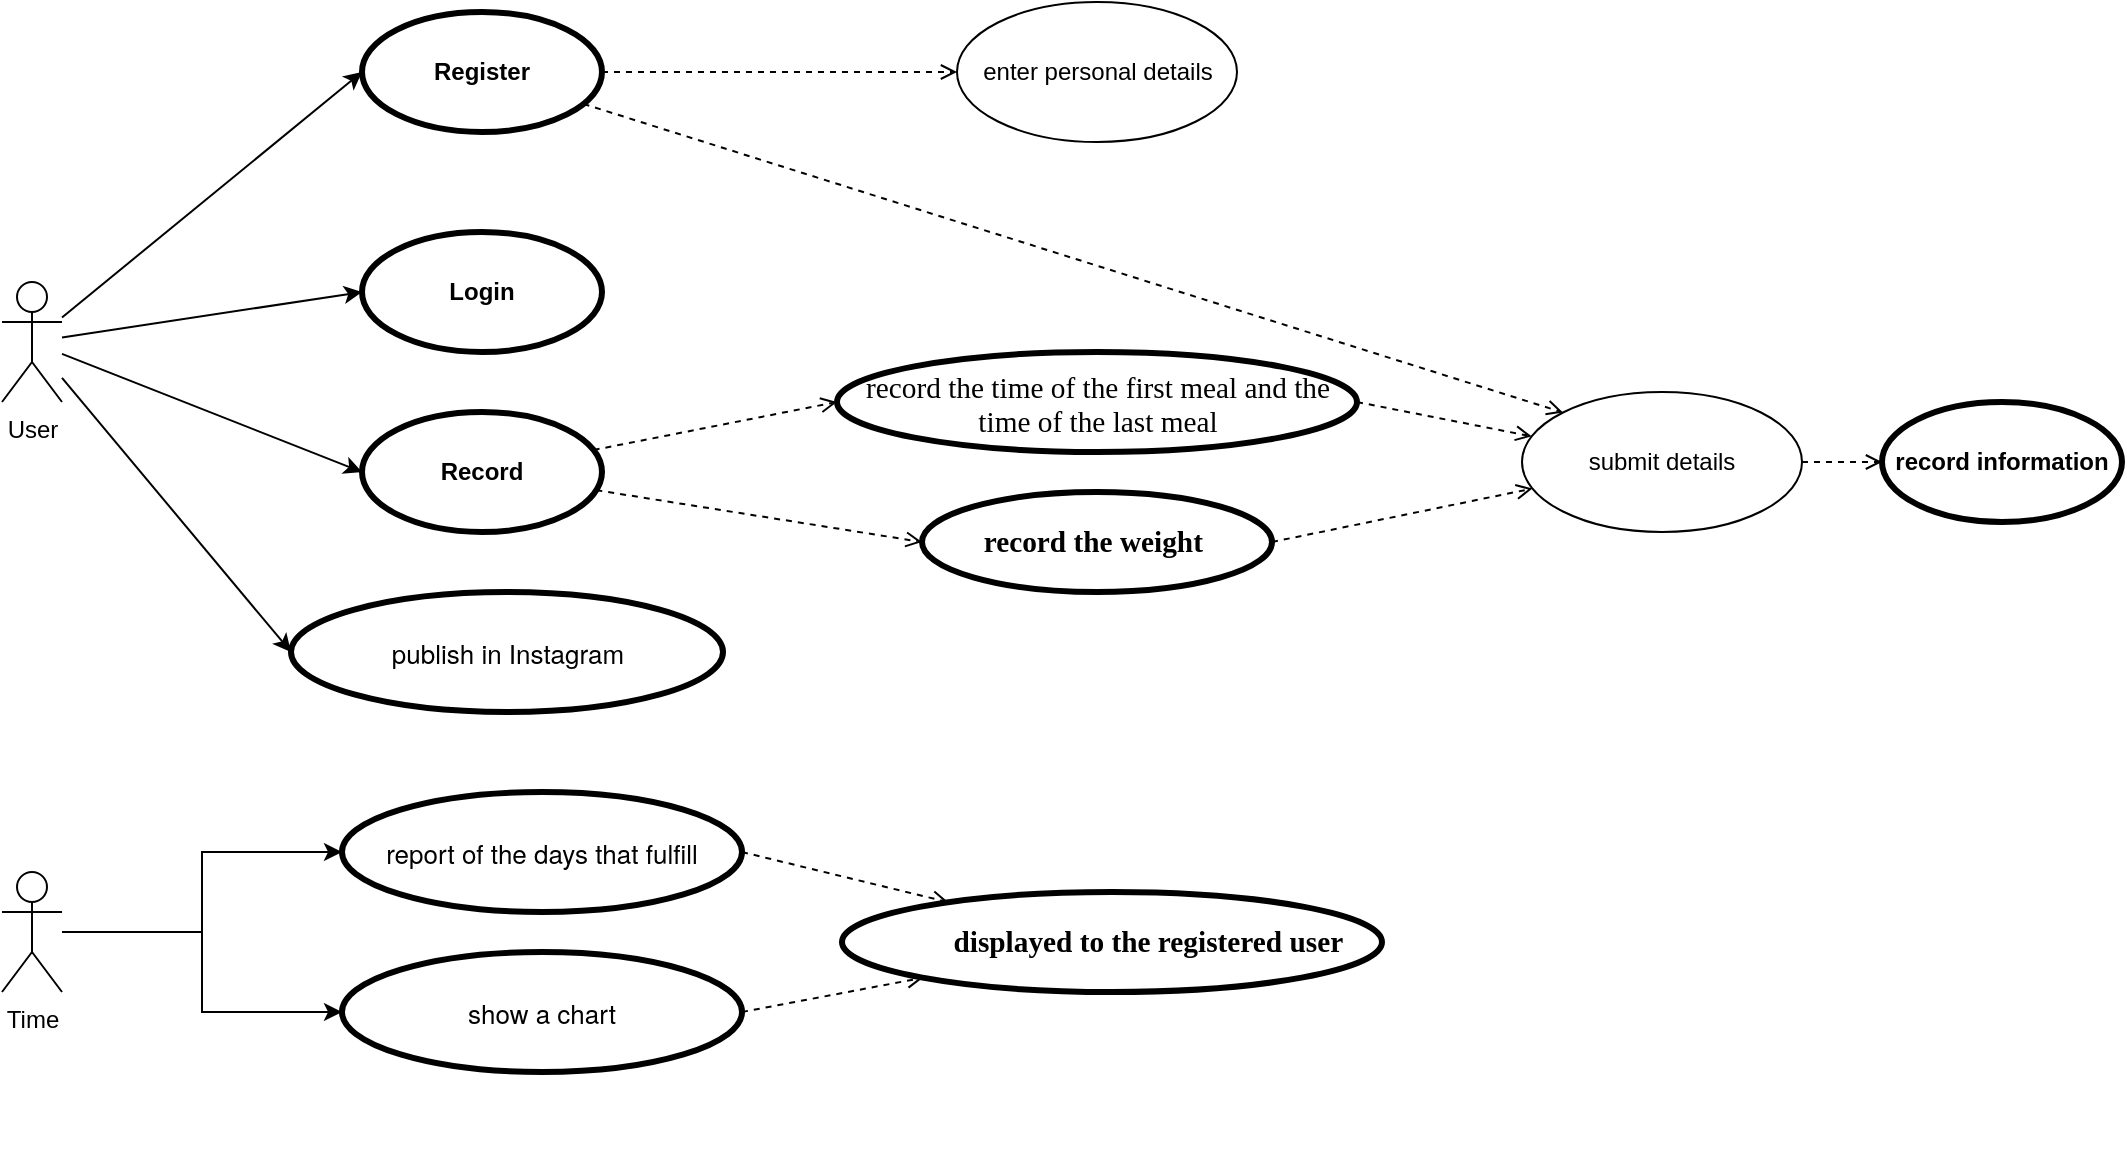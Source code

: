<mxfile version="20.4.0" type="github">
  <diagram id="HUPfTMvr-G08IstzgSRJ" name="第 1 页">
    <mxGraphModel dx="1351" dy="1929" grid="1" gridSize="10" guides="1" tooltips="1" connect="1" arrows="1" fold="1" page="1" pageScale="1" pageWidth="827" pageHeight="1169" math="0" shadow="0">
      <root>
        <mxCell id="0" />
        <mxCell id="1" parent="0" />
        <mxCell id="ySaaE-eIBbRKnYDDOl5w-20" style="edgeStyle=none;rounded=0;orthogonalLoop=1;jettySize=auto;html=1;entryX=0;entryY=0.5;entryDx=0;entryDy=0;" edge="1" parent="1" source="ySaaE-eIBbRKnYDDOl5w-1" target="ySaaE-eIBbRKnYDDOl5w-4">
          <mxGeometry relative="1" as="geometry" />
        </mxCell>
        <mxCell id="ySaaE-eIBbRKnYDDOl5w-24" style="edgeStyle=none;rounded=0;orthogonalLoop=1;jettySize=auto;html=1;entryX=0;entryY=0.5;entryDx=0;entryDy=0;" edge="1" parent="1" source="ySaaE-eIBbRKnYDDOl5w-1" target="ySaaE-eIBbRKnYDDOl5w-14">
          <mxGeometry relative="1" as="geometry" />
        </mxCell>
        <mxCell id="ySaaE-eIBbRKnYDDOl5w-43" style="edgeStyle=none;rounded=0;orthogonalLoop=1;jettySize=auto;html=1;entryX=0;entryY=0.5;entryDx=0;entryDy=0;" edge="1" parent="1" source="ySaaE-eIBbRKnYDDOl5w-1" target="ySaaE-eIBbRKnYDDOl5w-42">
          <mxGeometry relative="1" as="geometry" />
        </mxCell>
        <mxCell id="ySaaE-eIBbRKnYDDOl5w-50" style="edgeStyle=none;rounded=0;orthogonalLoop=1;jettySize=auto;html=1;entryX=0;entryY=0.5;entryDx=0;entryDy=0;" edge="1" parent="1" source="ySaaE-eIBbRKnYDDOl5w-1" target="ySaaE-eIBbRKnYDDOl5w-46">
          <mxGeometry relative="1" as="geometry" />
        </mxCell>
        <mxCell id="ySaaE-eIBbRKnYDDOl5w-1" value="User" style="shape=umlActor;verticalLabelPosition=bottom;verticalAlign=top;html=1;outlineConnect=0;" vertex="1" parent="1">
          <mxGeometry x="100" y="5" width="30" height="60" as="geometry" />
        </mxCell>
        <mxCell id="ySaaE-eIBbRKnYDDOl5w-18" value="" style="edgeStyle=orthogonalEdgeStyle;rounded=0;orthogonalLoop=1;jettySize=auto;html=1;" edge="1" parent="1" source="ySaaE-eIBbRKnYDDOl5w-2" target="ySaaE-eIBbRKnYDDOl5w-11">
          <mxGeometry relative="1" as="geometry" />
        </mxCell>
        <mxCell id="ySaaE-eIBbRKnYDDOl5w-19" style="edgeStyle=orthogonalEdgeStyle;rounded=0;orthogonalLoop=1;jettySize=auto;html=1;" edge="1" parent="1" source="ySaaE-eIBbRKnYDDOl5w-2" target="ySaaE-eIBbRKnYDDOl5w-15">
          <mxGeometry relative="1" as="geometry" />
        </mxCell>
        <mxCell id="ySaaE-eIBbRKnYDDOl5w-2" value="Time" style="shape=umlActor;verticalLabelPosition=bottom;verticalAlign=top;html=1;outlineConnect=0;" vertex="1" parent="1">
          <mxGeometry x="100" y="300" width="30" height="60" as="geometry" />
        </mxCell>
        <mxCell id="ySaaE-eIBbRKnYDDOl5w-26" style="html=1;verticalAlign=bottom;labelBackgroundColor=none;endArrow=open;endFill=0;dashed=1;fontFamily=Helvetica;fontSize=11;fontColor=default;align=center;strokeColor=default;edgeStyle=none;entryX=0;entryY=0.5;entryDx=0;entryDy=0;" edge="1" parent="1" source="ySaaE-eIBbRKnYDDOl5w-4" target="ySaaE-eIBbRKnYDDOl5w-25">
          <mxGeometry relative="1" as="geometry" />
        </mxCell>
        <mxCell id="ySaaE-eIBbRKnYDDOl5w-28" style="html=1;verticalAlign=bottom;labelBackgroundColor=none;endArrow=open;endFill=0;dashed=1;fontFamily=Helvetica;fontSize=11;fontColor=default;align=center;strokeColor=default;edgeStyle=none;entryX=0;entryY=0;entryDx=0;entryDy=0;" edge="1" parent="1" source="ySaaE-eIBbRKnYDDOl5w-4" target="ySaaE-eIBbRKnYDDOl5w-30">
          <mxGeometry relative="1" as="geometry">
            <mxPoint x="580.241" y="-44.698" as="targetPoint" />
          </mxGeometry>
        </mxCell>
        <mxCell id="ySaaE-eIBbRKnYDDOl5w-4" value="Register" style="shape=ellipse;html=1;strokeWidth=3;fontStyle=1;whiteSpace=wrap;align=center;perimeter=ellipsePerimeter;" vertex="1" parent="1">
          <mxGeometry x="280" y="-130" width="120" height="60" as="geometry" />
        </mxCell>
        <mxCell id="ySaaE-eIBbRKnYDDOl5w-48" style="html=1;verticalAlign=bottom;labelBackgroundColor=none;endArrow=open;endFill=0;dashed=1;fontFamily=Helvetica;fontSize=11;fontColor=default;align=center;strokeColor=default;edgeStyle=none;entryX=0;entryY=0.5;entryDx=0;entryDy=0;" edge="1" parent="1" source="ySaaE-eIBbRKnYDDOl5w-46" target="ySaaE-eIBbRKnYDDOl5w-5">
          <mxGeometry relative="1" as="geometry" />
        </mxCell>
        <mxCell id="ySaaE-eIBbRKnYDDOl5w-51" style="html=1;verticalAlign=bottom;labelBackgroundColor=none;endArrow=open;endFill=0;dashed=1;fontFamily=Helvetica;fontSize=11;fontColor=default;align=center;strokeColor=default;edgeStyle=none;exitX=1;exitY=0.5;exitDx=0;exitDy=0;" edge="1" parent="1" source="ySaaE-eIBbRKnYDDOl5w-5" target="ySaaE-eIBbRKnYDDOl5w-30">
          <mxGeometry relative="1" as="geometry" />
        </mxCell>
        <mxCell id="ySaaE-eIBbRKnYDDOl5w-5" value="&lt;span style=&quot;font-weight: 400; background-color: initial; font-family: TimesNewRomanPSMT; font-size: 11pt;&quot;&gt;&lt;br&gt;record the time of the first meal and the time of the&amp;nbsp;&lt;/span&gt;&lt;span style=&quot;font-weight: 400; background-color: initial; font-family: TimesNewRomanPSMT; font-size: 11pt;&quot;&gt;last meal&lt;/span&gt;&lt;br&gt;&lt;div style=&quot;font-weight: 400;&quot; title=&quot;Page 1&quot; class=&quot;page&quot;&gt;&lt;div class=&quot;layoutArea&quot;&gt;&lt;br&gt;&lt;/div&gt;&lt;/div&gt;" style="shape=ellipse;html=1;strokeWidth=3;fontStyle=1;whiteSpace=wrap;align=center;perimeter=ellipsePerimeter;" vertex="1" parent="1">
          <mxGeometry x="517.5" y="40" width="260" height="50" as="geometry" />
        </mxCell>
        <mxCell id="ySaaE-eIBbRKnYDDOl5w-54" style="html=1;verticalAlign=bottom;labelBackgroundColor=none;endArrow=open;endFill=0;dashed=1;fontFamily=Helvetica;fontSize=11;fontColor=default;align=center;strokeColor=default;edgeStyle=none;exitX=1;exitY=0.5;exitDx=0;exitDy=0;" edge="1" parent="1" source="ySaaE-eIBbRKnYDDOl5w-11" target="ySaaE-eIBbRKnYDDOl5w-53">
          <mxGeometry relative="1" as="geometry" />
        </mxCell>
        <mxCell id="ySaaE-eIBbRKnYDDOl5w-11" value="&lt;p style=&quot;margin: 0px; font-variant-numeric: normal; font-variant-east-asian: normal; font-weight: 400; font-stretch: normal; font-size: 13px; line-height: normal; font-family: &amp;quot;Helvetica Neue&amp;quot;; text-align: start;&quot; class=&quot;p1&quot;&gt;report of the days that fulfill&lt;/p&gt;" style="shape=ellipse;html=1;strokeWidth=3;fontStyle=1;whiteSpace=wrap;align=center;perimeter=ellipsePerimeter;" vertex="1" parent="1">
          <mxGeometry x="270" y="260" width="200" height="60" as="geometry" />
        </mxCell>
        <mxCell id="ySaaE-eIBbRKnYDDOl5w-14" value="&lt;p style=&quot;margin: 0px; font-variant-numeric: normal; font-variant-east-asian: normal; font-weight: 400; font-stretch: normal; font-size: 13px; line-height: normal; font-family: &amp;quot;Helvetica Neue&amp;quot;; text-align: start;&quot; class=&quot;p1&quot;&gt;publish in Instagram&lt;/p&gt;" style="shape=ellipse;html=1;strokeWidth=3;fontStyle=1;whiteSpace=wrap;align=center;perimeter=ellipsePerimeter;" vertex="1" parent="1">
          <mxGeometry x="244.5" y="160" width="216" height="60" as="geometry" />
        </mxCell>
        <mxCell id="ySaaE-eIBbRKnYDDOl5w-55" style="html=1;verticalAlign=bottom;labelBackgroundColor=none;endArrow=open;endFill=0;dashed=1;fontFamily=Helvetica;fontSize=11;fontColor=default;align=center;strokeColor=default;edgeStyle=none;exitX=1;exitY=0.5;exitDx=0;exitDy=0;" edge="1" parent="1" source="ySaaE-eIBbRKnYDDOl5w-15" target="ySaaE-eIBbRKnYDDOl5w-53">
          <mxGeometry relative="1" as="geometry" />
        </mxCell>
        <mxCell id="ySaaE-eIBbRKnYDDOl5w-15" value="&lt;p style=&quot;margin: 0px; font-variant-numeric: normal; font-variant-east-asian: normal; font-weight: 400; font-stretch: normal; font-size: 13px; line-height: normal; font-family: &amp;quot;Helvetica Neue&amp;quot;; text-align: start;&quot; class=&quot;p1&quot;&gt;show a chart&lt;/p&gt;" style="shape=ellipse;html=1;strokeWidth=3;fontStyle=1;whiteSpace=wrap;align=center;perimeter=ellipsePerimeter;" vertex="1" parent="1">
          <mxGeometry x="270" y="340" width="200" height="60" as="geometry" />
        </mxCell>
        <mxCell id="ySaaE-eIBbRKnYDDOl5w-25" value="enter personal details" style="ellipse;whiteSpace=wrap;html=1;" vertex="1" parent="1">
          <mxGeometry x="577.5" y="-135" width="140" height="70" as="geometry" />
        </mxCell>
        <mxCell id="ySaaE-eIBbRKnYDDOl5w-59" style="html=1;verticalAlign=bottom;labelBackgroundColor=none;endArrow=open;endFill=0;dashed=1;fontFamily=Helvetica;fontSize=11;fontColor=default;align=center;strokeColor=default;edgeStyle=none;entryX=0;entryY=0.5;entryDx=0;entryDy=0;" edge="1" parent="1" source="ySaaE-eIBbRKnYDDOl5w-30" target="ySaaE-eIBbRKnYDDOl5w-57">
          <mxGeometry relative="1" as="geometry" />
        </mxCell>
        <mxCell id="ySaaE-eIBbRKnYDDOl5w-30" value="submit details" style="ellipse;whiteSpace=wrap;html=1;" vertex="1" parent="1">
          <mxGeometry x="860" y="60" width="140" height="70" as="geometry" />
        </mxCell>
        <mxCell id="ySaaE-eIBbRKnYDDOl5w-49" style="html=1;verticalAlign=bottom;labelBackgroundColor=none;endArrow=open;endFill=0;dashed=1;fontFamily=Helvetica;fontSize=11;fontColor=default;align=center;strokeColor=default;edgeStyle=none;entryX=0;entryY=0.5;entryDx=0;entryDy=0;" edge="1" parent="1" source="ySaaE-eIBbRKnYDDOl5w-46" target="ySaaE-eIBbRKnYDDOl5w-35">
          <mxGeometry relative="1" as="geometry" />
        </mxCell>
        <mxCell id="ySaaE-eIBbRKnYDDOl5w-52" style="html=1;verticalAlign=bottom;labelBackgroundColor=none;endArrow=open;endFill=0;dashed=1;fontFamily=Helvetica;fontSize=11;fontColor=default;align=center;strokeColor=default;edgeStyle=none;exitX=1;exitY=0.5;exitDx=0;exitDy=0;" edge="1" parent="1" source="ySaaE-eIBbRKnYDDOl5w-35" target="ySaaE-eIBbRKnYDDOl5w-30">
          <mxGeometry relative="1" as="geometry" />
        </mxCell>
        <mxCell id="ySaaE-eIBbRKnYDDOl5w-35" value="&lt;br&gt;		&lt;br&gt;	&lt;br&gt;&lt;span style=&quot;font-family: TimesNewRomanPSMT; font-size: 11pt; background-color: initial;&quot;&gt;&lt;br&gt;&lt;br&gt;&lt;br&gt;record the weight&amp;nbsp;&lt;/span&gt;&lt;br&gt;&lt;div title=&quot;Page 1&quot; class=&quot;page&quot;&gt;&lt;div class=&quot;layoutArea&quot;&gt;&lt;div class=&quot;column&quot;&gt;&lt;ol style=&quot;list-style-type: none&quot;&gt;&lt;li&gt;&lt;br&gt;						&lt;/li&gt;&lt;br&gt;					&lt;/ol&gt;&lt;br&gt;				&lt;/div&gt;&lt;br&gt;			&lt;/div&gt;&lt;br&gt;		&lt;/div&gt;" style="shape=ellipse;html=1;strokeWidth=3;fontStyle=1;whiteSpace=wrap;align=center;perimeter=ellipsePerimeter;" vertex="1" parent="1">
          <mxGeometry x="560" y="110" width="175" height="50" as="geometry" />
        </mxCell>
        <mxCell id="ySaaE-eIBbRKnYDDOl5w-42" value="Login" style="shape=ellipse;html=1;strokeWidth=3;fontStyle=1;whiteSpace=wrap;align=center;perimeter=ellipsePerimeter;" vertex="1" parent="1">
          <mxGeometry x="280" y="-20" width="120" height="60" as="geometry" />
        </mxCell>
        <mxCell id="ySaaE-eIBbRKnYDDOl5w-46" value="Record" style="shape=ellipse;html=1;strokeWidth=3;fontStyle=1;whiteSpace=wrap;align=center;perimeter=ellipsePerimeter;" vertex="1" parent="1">
          <mxGeometry x="280" y="70" width="120" height="60" as="geometry" />
        </mxCell>
        <mxCell id="ySaaE-eIBbRKnYDDOl5w-53" value="&lt;br&gt;	&lt;br&gt;	&lt;br&gt;		&lt;div title=&quot;Page 1&quot; class=&quot;page&quot;&gt;&lt;div class=&quot;layoutArea&quot;&gt;&lt;div class=&quot;column&quot;&gt;&lt;ol style=&quot;list-style-type: none&quot;&gt;&lt;br&gt;						&lt;li&gt;&lt;br&gt;							&lt;p&gt;&lt;span style=&quot;font-size: 11.0pt; font-family: &#39;TimesNewRomanPSMT&#39;&quot;&gt;displayed to the registered user&amp;nbsp;&lt;/span&gt;&lt;/p&gt;&lt;br&gt;						&lt;/li&gt;&lt;br&gt;					&lt;/ol&gt;&lt;br&gt;				&lt;/div&gt;&lt;br&gt;			&lt;/div&gt;&lt;br&gt;		&lt;/div&gt;" style="shape=ellipse;html=1;strokeWidth=3;fontStyle=1;whiteSpace=wrap;align=center;perimeter=ellipsePerimeter;" vertex="1" parent="1">
          <mxGeometry x="520" y="310" width="270" height="50" as="geometry" />
        </mxCell>
        <mxCell id="ySaaE-eIBbRKnYDDOl5w-57" value="record information" style="shape=ellipse;html=1;strokeWidth=3;fontStyle=1;whiteSpace=wrap;align=center;perimeter=ellipsePerimeter;" vertex="1" parent="1">
          <mxGeometry x="1040" y="65" width="120" height="60" as="geometry" />
        </mxCell>
      </root>
    </mxGraphModel>
  </diagram>
</mxfile>

